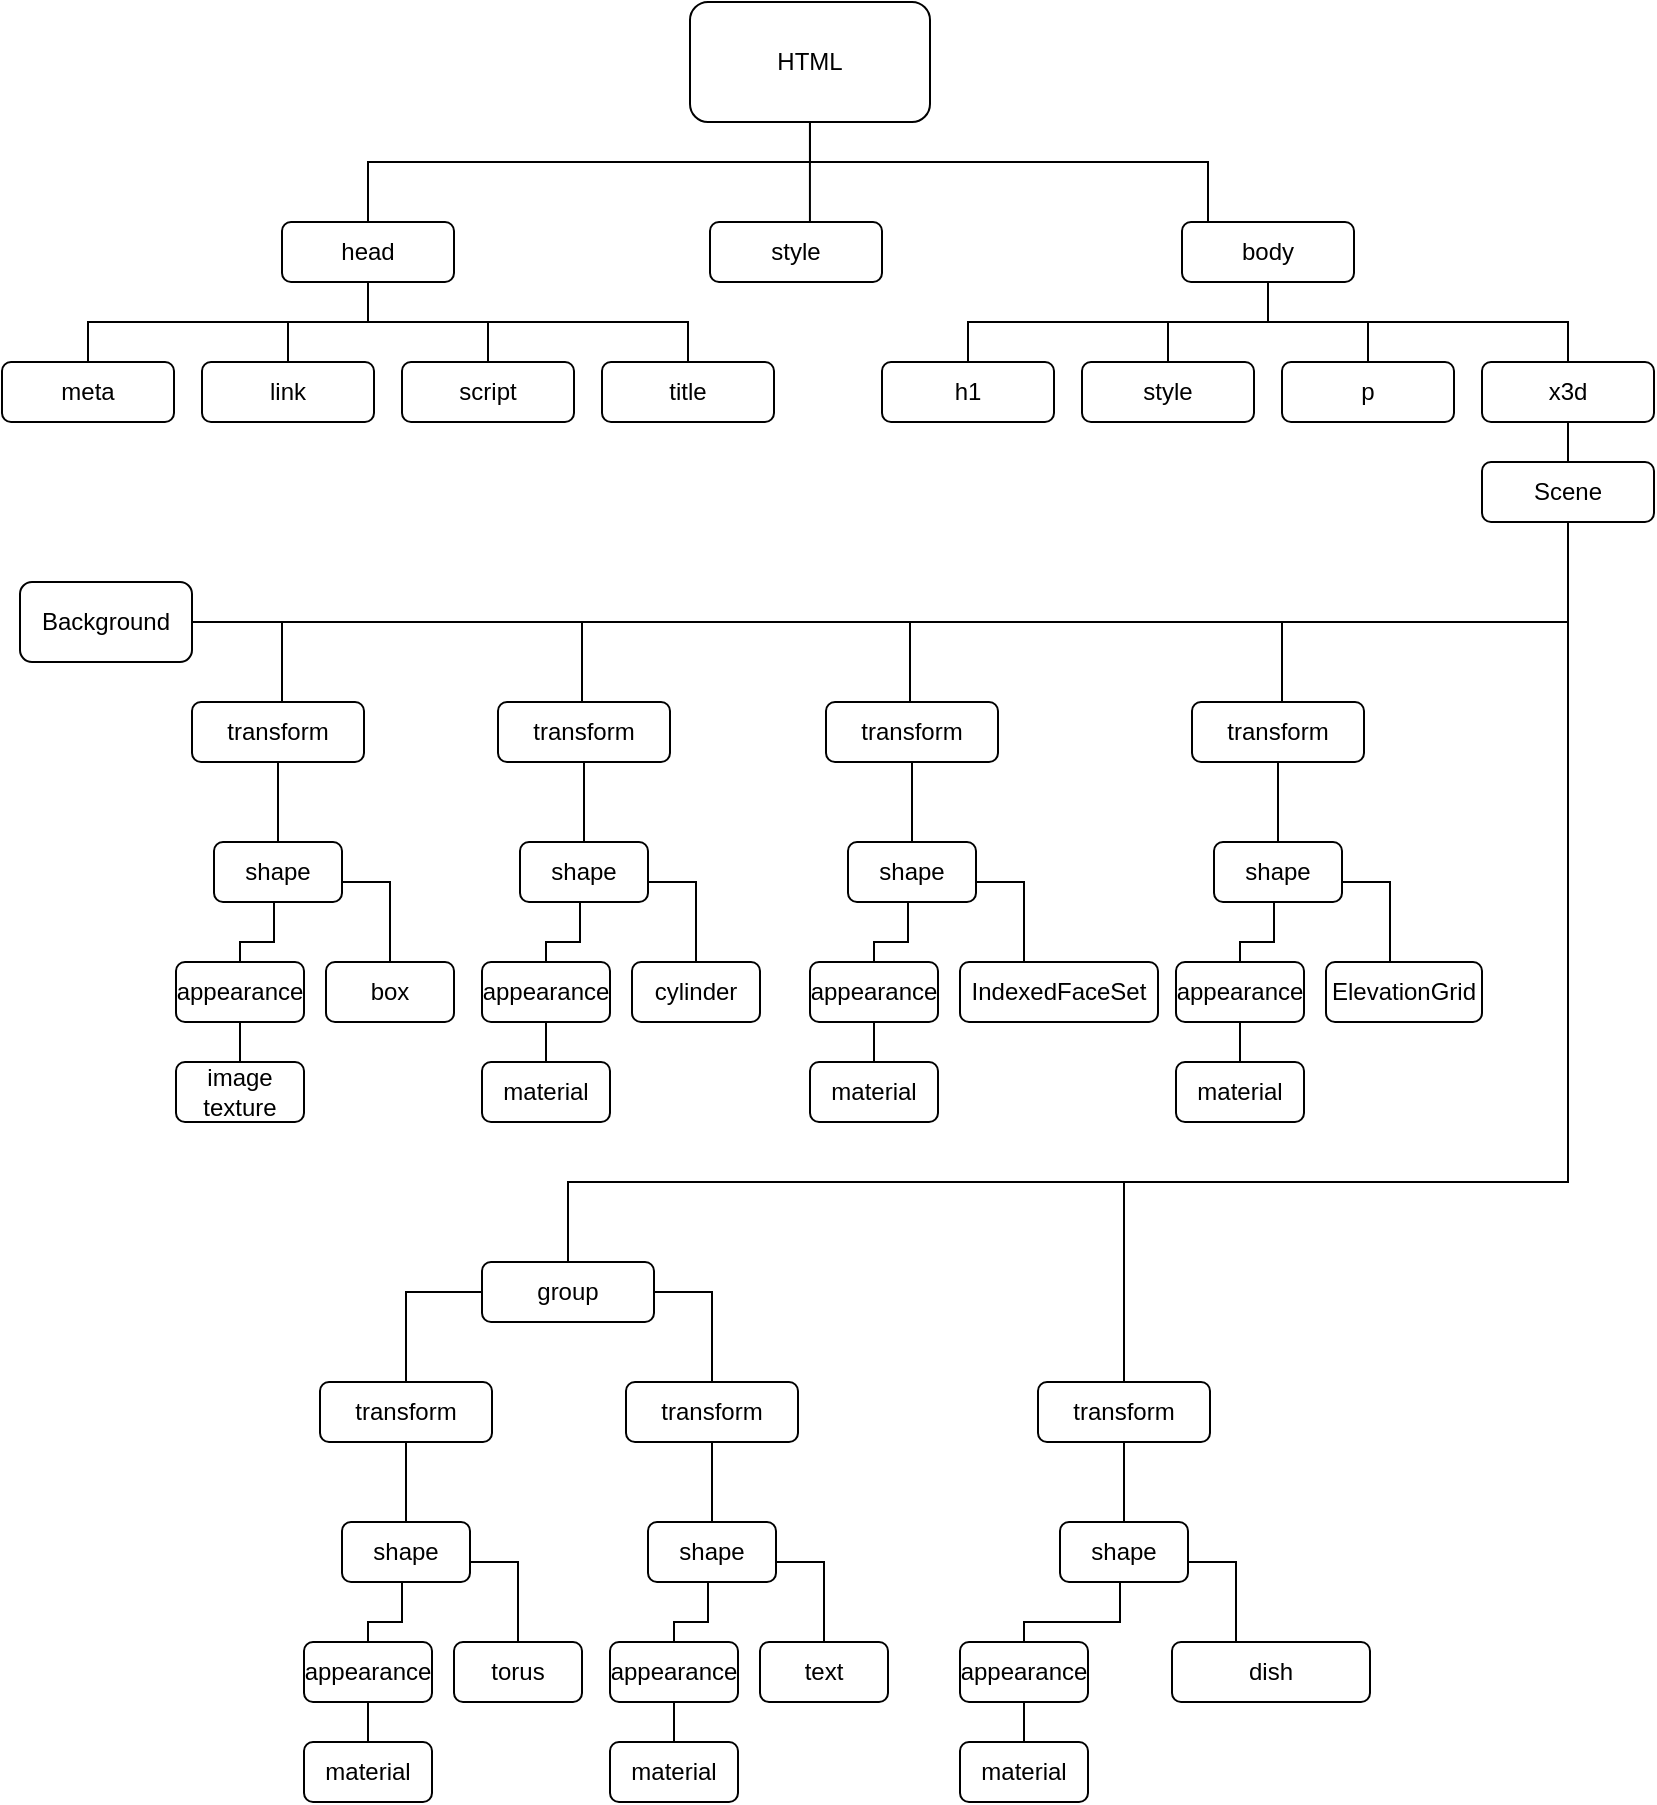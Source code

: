 <mxfile version="21.7.4" type="device">
  <diagram name="Страница — 1" id="6iuGtKcAUv6OEx3ff-Oz">
    <mxGraphModel dx="1055" dy="605" grid="0" gridSize="10" guides="1" tooltips="1" connect="1" arrows="1" fold="1" page="1" pageScale="1" pageWidth="827" pageHeight="1169" math="0" shadow="0">
      <root>
        <mxCell id="0" />
        <mxCell id="1" parent="0" />
        <mxCell id="pSPw-QTGQI8KGN8gAAyq-17" style="edgeStyle=orthogonalEdgeStyle;rounded=0;orthogonalLoop=1;jettySize=auto;html=1;entryX=0.5;entryY=0;entryDx=0;entryDy=0;endArrow=none;endFill=0;" edge="1" parent="1" source="pSPw-QTGQI8KGN8gAAyq-1" target="pSPw-QTGQI8KGN8gAAyq-5">
          <mxGeometry relative="1" as="geometry">
            <Array as="points">
              <mxPoint x="414" y="90" />
              <mxPoint x="193" y="90" />
            </Array>
          </mxGeometry>
        </mxCell>
        <mxCell id="pSPw-QTGQI8KGN8gAAyq-18" style="edgeStyle=orthogonalEdgeStyle;rounded=0;orthogonalLoop=1;jettySize=auto;html=1;entryX=0.581;entryY=0.093;entryDx=0;entryDy=0;entryPerimeter=0;endArrow=none;endFill=0;" edge="1" parent="1" source="pSPw-QTGQI8KGN8gAAyq-1" target="pSPw-QTGQI8KGN8gAAyq-3">
          <mxGeometry relative="1" as="geometry" />
        </mxCell>
        <mxCell id="pSPw-QTGQI8KGN8gAAyq-19" style="edgeStyle=orthogonalEdgeStyle;rounded=0;orthogonalLoop=1;jettySize=auto;html=1;endArrow=none;endFill=0;" edge="1" parent="1" source="pSPw-QTGQI8KGN8gAAyq-1" target="pSPw-QTGQI8KGN8gAAyq-6">
          <mxGeometry relative="1" as="geometry">
            <Array as="points">
              <mxPoint x="414" y="90" />
              <mxPoint x="613" y="90" />
            </Array>
          </mxGeometry>
        </mxCell>
        <mxCell id="pSPw-QTGQI8KGN8gAAyq-1" value="HTML" style="rounded=1;whiteSpace=wrap;html=1;" vertex="1" parent="1">
          <mxGeometry x="354" y="10" width="120" height="60" as="geometry" />
        </mxCell>
        <mxCell id="pSPw-QTGQI8KGN8gAAyq-3" value="style" style="rounded=1;whiteSpace=wrap;html=1;" vertex="1" parent="1">
          <mxGeometry x="364" y="120" width="86" height="30" as="geometry" />
        </mxCell>
        <mxCell id="pSPw-QTGQI8KGN8gAAyq-20" style="edgeStyle=orthogonalEdgeStyle;rounded=0;orthogonalLoop=1;jettySize=auto;html=1;entryX=0.5;entryY=0;entryDx=0;entryDy=0;strokeColor=default;endArrow=none;endFill=0;" edge="1" parent="1" source="pSPw-QTGQI8KGN8gAAyq-5" target="pSPw-QTGQI8KGN8gAAyq-7">
          <mxGeometry relative="1" as="geometry">
            <Array as="points">
              <mxPoint x="193" y="170" />
              <mxPoint x="53" y="170" />
            </Array>
          </mxGeometry>
        </mxCell>
        <mxCell id="pSPw-QTGQI8KGN8gAAyq-21" style="edgeStyle=orthogonalEdgeStyle;rounded=0;orthogonalLoop=1;jettySize=auto;html=1;endArrow=none;endFill=0;entryX=0.5;entryY=0;entryDx=0;entryDy=0;" edge="1" parent="1" source="pSPw-QTGQI8KGN8gAAyq-5" target="pSPw-QTGQI8KGN8gAAyq-8">
          <mxGeometry relative="1" as="geometry" />
        </mxCell>
        <mxCell id="pSPw-QTGQI8KGN8gAAyq-22" style="edgeStyle=orthogonalEdgeStyle;rounded=0;orthogonalLoop=1;jettySize=auto;html=1;entryX=0.5;entryY=0;entryDx=0;entryDy=0;endArrow=none;endFill=0;" edge="1" parent="1" source="pSPw-QTGQI8KGN8gAAyq-5" target="pSPw-QTGQI8KGN8gAAyq-9">
          <mxGeometry relative="1" as="geometry">
            <Array as="points">
              <mxPoint x="193" y="170" />
              <mxPoint x="253" y="170" />
            </Array>
          </mxGeometry>
        </mxCell>
        <mxCell id="pSPw-QTGQI8KGN8gAAyq-24" style="edgeStyle=orthogonalEdgeStyle;rounded=0;orthogonalLoop=1;jettySize=auto;html=1;endArrow=none;endFill=0;" edge="1" parent="1" source="pSPw-QTGQI8KGN8gAAyq-5" target="pSPw-QTGQI8KGN8gAAyq-10">
          <mxGeometry relative="1" as="geometry">
            <Array as="points">
              <mxPoint x="193" y="170" />
              <mxPoint x="353" y="170" />
            </Array>
          </mxGeometry>
        </mxCell>
        <mxCell id="pSPw-QTGQI8KGN8gAAyq-5" value="head" style="rounded=1;whiteSpace=wrap;html=1;" vertex="1" parent="1">
          <mxGeometry x="150" y="120" width="86" height="30" as="geometry" />
        </mxCell>
        <mxCell id="pSPw-QTGQI8KGN8gAAyq-27" style="edgeStyle=orthogonalEdgeStyle;rounded=0;orthogonalLoop=1;jettySize=auto;html=1;entryX=0.5;entryY=0;entryDx=0;entryDy=0;endArrow=none;endFill=0;exitX=0.5;exitY=1;exitDx=0;exitDy=0;" edge="1" parent="1" source="pSPw-QTGQI8KGN8gAAyq-6" target="pSPw-QTGQI8KGN8gAAyq-12">
          <mxGeometry relative="1" as="geometry">
            <Array as="points">
              <mxPoint x="643" y="170" />
              <mxPoint x="493" y="170" />
            </Array>
          </mxGeometry>
        </mxCell>
        <mxCell id="pSPw-QTGQI8KGN8gAAyq-28" style="edgeStyle=orthogonalEdgeStyle;rounded=0;orthogonalLoop=1;jettySize=auto;html=1;entryX=0.5;entryY=0;entryDx=0;entryDy=0;endArrow=none;endFill=0;" edge="1" parent="1" source="pSPw-QTGQI8KGN8gAAyq-6" target="pSPw-QTGQI8KGN8gAAyq-13">
          <mxGeometry relative="1" as="geometry" />
        </mxCell>
        <mxCell id="pSPw-QTGQI8KGN8gAAyq-29" style="edgeStyle=orthogonalEdgeStyle;rounded=0;orthogonalLoop=1;jettySize=auto;html=1;entryX=0.5;entryY=0;entryDx=0;entryDy=0;endArrow=none;endFill=0;exitX=0.5;exitY=1;exitDx=0;exitDy=0;" edge="1" parent="1" source="pSPw-QTGQI8KGN8gAAyq-6" target="pSPw-QTGQI8KGN8gAAyq-15">
          <mxGeometry relative="1" as="geometry">
            <Array as="points">
              <mxPoint x="643" y="170" />
              <mxPoint x="793" y="170" />
            </Array>
          </mxGeometry>
        </mxCell>
        <mxCell id="pSPw-QTGQI8KGN8gAAyq-30" style="edgeStyle=orthogonalEdgeStyle;rounded=0;orthogonalLoop=1;jettySize=auto;html=1;entryX=0.5;entryY=0;entryDx=0;entryDy=0;endArrow=none;endFill=0;" edge="1" parent="1" source="pSPw-QTGQI8KGN8gAAyq-6" target="pSPw-QTGQI8KGN8gAAyq-14">
          <mxGeometry relative="1" as="geometry" />
        </mxCell>
        <mxCell id="pSPw-QTGQI8KGN8gAAyq-6" value="body" style="rounded=1;whiteSpace=wrap;html=1;" vertex="1" parent="1">
          <mxGeometry x="600" y="120" width="86" height="30" as="geometry" />
        </mxCell>
        <mxCell id="pSPw-QTGQI8KGN8gAAyq-7" value="meta" style="rounded=1;whiteSpace=wrap;html=1;" vertex="1" parent="1">
          <mxGeometry x="10" y="190" width="86" height="30" as="geometry" />
        </mxCell>
        <mxCell id="pSPw-QTGQI8KGN8gAAyq-8" value="link" style="rounded=1;whiteSpace=wrap;html=1;" vertex="1" parent="1">
          <mxGeometry x="110" y="190" width="86" height="30" as="geometry" />
        </mxCell>
        <mxCell id="pSPw-QTGQI8KGN8gAAyq-9" value="script" style="rounded=1;whiteSpace=wrap;html=1;" vertex="1" parent="1">
          <mxGeometry x="210" y="190" width="86" height="30" as="geometry" />
        </mxCell>
        <mxCell id="pSPw-QTGQI8KGN8gAAyq-10" value="title" style="rounded=1;whiteSpace=wrap;html=1;" vertex="1" parent="1">
          <mxGeometry x="310" y="190" width="86" height="30" as="geometry" />
        </mxCell>
        <mxCell id="pSPw-QTGQI8KGN8gAAyq-12" value="h1" style="rounded=1;whiteSpace=wrap;html=1;" vertex="1" parent="1">
          <mxGeometry x="450" y="190" width="86" height="30" as="geometry" />
        </mxCell>
        <mxCell id="pSPw-QTGQI8KGN8gAAyq-13" value="style" style="rounded=1;whiteSpace=wrap;html=1;" vertex="1" parent="1">
          <mxGeometry x="550" y="190" width="86" height="30" as="geometry" />
        </mxCell>
        <mxCell id="pSPw-QTGQI8KGN8gAAyq-14" value="p" style="rounded=1;whiteSpace=wrap;html=1;" vertex="1" parent="1">
          <mxGeometry x="650" y="190" width="86" height="30" as="geometry" />
        </mxCell>
        <mxCell id="pSPw-QTGQI8KGN8gAAyq-111" value="" style="edgeStyle=orthogonalEdgeStyle;rounded=0;orthogonalLoop=1;jettySize=auto;html=1;endArrow=none;endFill=0;" edge="1" parent="1" source="pSPw-QTGQI8KGN8gAAyq-15" target="pSPw-QTGQI8KGN8gAAyq-31">
          <mxGeometry relative="1" as="geometry" />
        </mxCell>
        <mxCell id="pSPw-QTGQI8KGN8gAAyq-15" value="x3d" style="rounded=1;whiteSpace=wrap;html=1;" vertex="1" parent="1">
          <mxGeometry x="750" y="190" width="86" height="30" as="geometry" />
        </mxCell>
        <mxCell id="pSPw-QTGQI8KGN8gAAyq-32" style="edgeStyle=orthogonalEdgeStyle;rounded=0;orthogonalLoop=1;jettySize=auto;html=1;endArrow=none;endFill=0;" edge="1" parent="1" source="pSPw-QTGQI8KGN8gAAyq-31">
          <mxGeometry relative="1" as="geometry">
            <mxPoint x="793" y="600" as="targetPoint" />
          </mxGeometry>
        </mxCell>
        <mxCell id="pSPw-QTGQI8KGN8gAAyq-35" style="edgeStyle=orthogonalEdgeStyle;rounded=0;orthogonalLoop=1;jettySize=auto;html=1;entryX=1;entryY=0.5;entryDx=0;entryDy=0;endArrow=none;endFill=0;" edge="1" parent="1" target="pSPw-QTGQI8KGN8gAAyq-34">
          <mxGeometry relative="1" as="geometry">
            <mxPoint x="126.0" y="320" as="targetPoint" />
            <mxPoint x="793" y="280" as="sourcePoint" />
            <Array as="points">
              <mxPoint x="793" y="320" />
            </Array>
          </mxGeometry>
        </mxCell>
        <mxCell id="pSPw-QTGQI8KGN8gAAyq-31" value="Scene" style="rounded=1;whiteSpace=wrap;html=1;" vertex="1" parent="1">
          <mxGeometry x="750" y="240" width="86" height="30" as="geometry" />
        </mxCell>
        <mxCell id="pSPw-QTGQI8KGN8gAAyq-34" value="Background" style="rounded=1;whiteSpace=wrap;html=1;" vertex="1" parent="1">
          <mxGeometry x="19" y="300" width="86" height="40" as="geometry" />
        </mxCell>
        <mxCell id="pSPw-QTGQI8KGN8gAAyq-42" value="transform" style="rounded=1;whiteSpace=wrap;html=1;" vertex="1" parent="1">
          <mxGeometry x="105" y="360" width="86" height="30" as="geometry" />
        </mxCell>
        <mxCell id="pSPw-QTGQI8KGN8gAAyq-91" style="edgeStyle=orthogonalEdgeStyle;rounded=0;orthogonalLoop=1;jettySize=auto;html=1;endArrow=none;endFill=0;" edge="1" parent="1" source="pSPw-QTGQI8KGN8gAAyq-45" target="pSPw-QTGQI8KGN8gAAyq-72">
          <mxGeometry relative="1" as="geometry" />
        </mxCell>
        <mxCell id="pSPw-QTGQI8KGN8gAAyq-45" value="transform" style="rounded=1;whiteSpace=wrap;html=1;" vertex="1" parent="1">
          <mxGeometry x="258" y="360" width="86" height="30" as="geometry" />
        </mxCell>
        <mxCell id="pSPw-QTGQI8KGN8gAAyq-55" style="edgeStyle=orthogonalEdgeStyle;rounded=0;orthogonalLoop=1;jettySize=auto;html=1;endArrow=none;endFill=0;" edge="1" parent="1" source="pSPw-QTGQI8KGN8gAAyq-51" target="pSPw-QTGQI8KGN8gAAyq-42">
          <mxGeometry relative="1" as="geometry" />
        </mxCell>
        <mxCell id="pSPw-QTGQI8KGN8gAAyq-65" style="edgeStyle=orthogonalEdgeStyle;rounded=0;orthogonalLoop=1;jettySize=auto;html=1;exitX=0.5;exitY=1;exitDx=0;exitDy=0;entryX=0.5;entryY=0;entryDx=0;entryDy=0;endArrow=none;endFill=0;" edge="1" parent="1" source="pSPw-QTGQI8KGN8gAAyq-51" target="pSPw-QTGQI8KGN8gAAyq-60">
          <mxGeometry relative="1" as="geometry">
            <Array as="points">
              <mxPoint x="146" y="460" />
              <mxPoint x="146" y="480" />
            </Array>
          </mxGeometry>
        </mxCell>
        <mxCell id="pSPw-QTGQI8KGN8gAAyq-69" style="edgeStyle=orthogonalEdgeStyle;rounded=0;orthogonalLoop=1;jettySize=auto;html=1;entryX=0.5;entryY=0;entryDx=0;entryDy=0;endArrow=none;endFill=0;" edge="1" parent="1" source="pSPw-QTGQI8KGN8gAAyq-51" target="pSPw-QTGQI8KGN8gAAyq-66">
          <mxGeometry relative="1" as="geometry">
            <Array as="points">
              <mxPoint x="204" y="450" />
            </Array>
          </mxGeometry>
        </mxCell>
        <mxCell id="pSPw-QTGQI8KGN8gAAyq-51" value="shape" style="rounded=1;whiteSpace=wrap;html=1;" vertex="1" parent="1">
          <mxGeometry x="116" y="430" width="64" height="30" as="geometry" />
        </mxCell>
        <mxCell id="pSPw-QTGQI8KGN8gAAyq-62" value="" style="edgeStyle=orthogonalEdgeStyle;rounded=0;orthogonalLoop=1;jettySize=auto;html=1;endArrow=none;endFill=0;" edge="1" parent="1" source="pSPw-QTGQI8KGN8gAAyq-60" target="pSPw-QTGQI8KGN8gAAyq-61">
          <mxGeometry relative="1" as="geometry" />
        </mxCell>
        <mxCell id="pSPw-QTGQI8KGN8gAAyq-60" value="appearance" style="rounded=1;whiteSpace=wrap;html=1;" vertex="1" parent="1">
          <mxGeometry x="97" y="490" width="64" height="30" as="geometry" />
        </mxCell>
        <mxCell id="pSPw-QTGQI8KGN8gAAyq-61" value="image&lt;br&gt;texture" style="rounded=1;whiteSpace=wrap;html=1;" vertex="1" parent="1">
          <mxGeometry x="97" y="540" width="64" height="30" as="geometry" />
        </mxCell>
        <mxCell id="pSPw-QTGQI8KGN8gAAyq-66" value="box" style="rounded=1;whiteSpace=wrap;html=1;" vertex="1" parent="1">
          <mxGeometry x="172" y="490" width="64" height="30" as="geometry" />
        </mxCell>
        <mxCell id="pSPw-QTGQI8KGN8gAAyq-70" style="edgeStyle=orthogonalEdgeStyle;rounded=0;orthogonalLoop=1;jettySize=auto;html=1;exitX=0.5;exitY=1;exitDx=0;exitDy=0;entryX=0.5;entryY=0;entryDx=0;entryDy=0;endArrow=none;endFill=0;" edge="1" parent="1" source="pSPw-QTGQI8KGN8gAAyq-72" target="pSPw-QTGQI8KGN8gAAyq-74">
          <mxGeometry relative="1" as="geometry">
            <Array as="points">
              <mxPoint x="299" y="460" />
              <mxPoint x="299" y="480" />
            </Array>
          </mxGeometry>
        </mxCell>
        <mxCell id="pSPw-QTGQI8KGN8gAAyq-71" style="edgeStyle=orthogonalEdgeStyle;rounded=0;orthogonalLoop=1;jettySize=auto;html=1;entryX=0.5;entryY=0;entryDx=0;entryDy=0;endArrow=none;endFill=0;" edge="1" parent="1" source="pSPw-QTGQI8KGN8gAAyq-72" target="pSPw-QTGQI8KGN8gAAyq-76">
          <mxGeometry relative="1" as="geometry">
            <Array as="points">
              <mxPoint x="357" y="450" />
            </Array>
          </mxGeometry>
        </mxCell>
        <mxCell id="pSPw-QTGQI8KGN8gAAyq-72" value="shape" style="rounded=1;whiteSpace=wrap;html=1;" vertex="1" parent="1">
          <mxGeometry x="269" y="430" width="64" height="30" as="geometry" />
        </mxCell>
        <mxCell id="pSPw-QTGQI8KGN8gAAyq-73" value="" style="edgeStyle=orthogonalEdgeStyle;rounded=0;orthogonalLoop=1;jettySize=auto;html=1;endArrow=none;endFill=0;" edge="1" parent="1" source="pSPw-QTGQI8KGN8gAAyq-74" target="pSPw-QTGQI8KGN8gAAyq-75">
          <mxGeometry relative="1" as="geometry" />
        </mxCell>
        <mxCell id="pSPw-QTGQI8KGN8gAAyq-74" value="appearance" style="rounded=1;whiteSpace=wrap;html=1;" vertex="1" parent="1">
          <mxGeometry x="250" y="490" width="64" height="30" as="geometry" />
        </mxCell>
        <mxCell id="pSPw-QTGQI8KGN8gAAyq-75" value="material" style="rounded=1;whiteSpace=wrap;html=1;" vertex="1" parent="1">
          <mxGeometry x="250" y="540" width="64" height="30" as="geometry" />
        </mxCell>
        <mxCell id="pSPw-QTGQI8KGN8gAAyq-76" value="cylinder" style="rounded=1;whiteSpace=wrap;html=1;" vertex="1" parent="1">
          <mxGeometry x="325" y="490" width="64" height="30" as="geometry" />
        </mxCell>
        <mxCell id="pSPw-QTGQI8KGN8gAAyq-84" style="edgeStyle=orthogonalEdgeStyle;rounded=0;orthogonalLoop=1;jettySize=auto;html=1;exitX=0.5;exitY=1;exitDx=0;exitDy=0;entryX=0.5;entryY=0;entryDx=0;entryDy=0;endArrow=none;endFill=0;" edge="1" parent="1" source="pSPw-QTGQI8KGN8gAAyq-86" target="pSPw-QTGQI8KGN8gAAyq-88">
          <mxGeometry relative="1" as="geometry">
            <Array as="points">
              <mxPoint x="646" y="460" />
              <mxPoint x="646" y="480" />
            </Array>
          </mxGeometry>
        </mxCell>
        <mxCell id="pSPw-QTGQI8KGN8gAAyq-85" style="edgeStyle=orthogonalEdgeStyle;rounded=0;orthogonalLoop=1;jettySize=auto;html=1;entryX=0.5;entryY=0;entryDx=0;entryDy=0;endArrow=none;endFill=0;" edge="1" parent="1" source="pSPw-QTGQI8KGN8gAAyq-86" target="pSPw-QTGQI8KGN8gAAyq-90">
          <mxGeometry relative="1" as="geometry">
            <Array as="points">
              <mxPoint x="704" y="450" />
            </Array>
          </mxGeometry>
        </mxCell>
        <mxCell id="pSPw-QTGQI8KGN8gAAyq-86" value="shape" style="rounded=1;whiteSpace=wrap;html=1;" vertex="1" parent="1">
          <mxGeometry x="616" y="430" width="64" height="30" as="geometry" />
        </mxCell>
        <mxCell id="pSPw-QTGQI8KGN8gAAyq-87" value="" style="edgeStyle=orthogonalEdgeStyle;rounded=0;orthogonalLoop=1;jettySize=auto;html=1;endArrow=none;endFill=0;" edge="1" parent="1" source="pSPw-QTGQI8KGN8gAAyq-88" target="pSPw-QTGQI8KGN8gAAyq-89">
          <mxGeometry relative="1" as="geometry" />
        </mxCell>
        <mxCell id="pSPw-QTGQI8KGN8gAAyq-88" value="appearance" style="rounded=1;whiteSpace=wrap;html=1;" vertex="1" parent="1">
          <mxGeometry x="597" y="490" width="64" height="30" as="geometry" />
        </mxCell>
        <mxCell id="pSPw-QTGQI8KGN8gAAyq-89" value="material" style="rounded=1;whiteSpace=wrap;html=1;" vertex="1" parent="1">
          <mxGeometry x="597" y="540" width="64" height="30" as="geometry" />
        </mxCell>
        <mxCell id="pSPw-QTGQI8KGN8gAAyq-90" value="ElevationGrid" style="rounded=1;whiteSpace=wrap;html=1;" vertex="1" parent="1">
          <mxGeometry x="672" y="490" width="78" height="30" as="geometry" />
        </mxCell>
        <mxCell id="pSPw-QTGQI8KGN8gAAyq-94" style="edgeStyle=orthogonalEdgeStyle;rounded=0;orthogonalLoop=1;jettySize=auto;html=1;endArrow=none;endFill=0;" edge="1" parent="1">
          <mxGeometry relative="1" as="geometry">
            <mxPoint x="302" y="320" as="targetPoint" />
            <mxPoint x="300" y="360" as="sourcePoint" />
            <Array as="points">
              <mxPoint x="300" y="320" />
            </Array>
          </mxGeometry>
        </mxCell>
        <mxCell id="pSPw-QTGQI8KGN8gAAyq-96" style="edgeStyle=orthogonalEdgeStyle;rounded=0;orthogonalLoop=1;jettySize=auto;html=1;endArrow=none;endFill=0;" edge="1" parent="1">
          <mxGeometry relative="1" as="geometry">
            <mxPoint x="152" y="320" as="targetPoint" />
            <mxPoint x="150" y="360" as="sourcePoint" />
            <Array as="points">
              <mxPoint x="150" y="320" />
            </Array>
          </mxGeometry>
        </mxCell>
        <mxCell id="pSPw-QTGQI8KGN8gAAyq-108" style="edgeStyle=orthogonalEdgeStyle;rounded=0;orthogonalLoop=1;jettySize=auto;html=1;entryX=0.5;entryY=0;entryDx=0;entryDy=0;endArrow=none;endFill=0;" edge="1" parent="1" source="pSPw-QTGQI8KGN8gAAyq-97" target="pSPw-QTGQI8KGN8gAAyq-100">
          <mxGeometry relative="1" as="geometry" />
        </mxCell>
        <mxCell id="pSPw-QTGQI8KGN8gAAyq-97" value="transform" style="rounded=1;whiteSpace=wrap;html=1;" vertex="1" parent="1">
          <mxGeometry x="422" y="360" width="86" height="30" as="geometry" />
        </mxCell>
        <mxCell id="pSPw-QTGQI8KGN8gAAyq-98" style="edgeStyle=orthogonalEdgeStyle;rounded=0;orthogonalLoop=1;jettySize=auto;html=1;exitX=0.5;exitY=1;exitDx=0;exitDy=0;entryX=0.5;entryY=0;entryDx=0;entryDy=0;endArrow=none;endFill=0;" edge="1" parent="1" source="pSPw-QTGQI8KGN8gAAyq-100" target="pSPw-QTGQI8KGN8gAAyq-102">
          <mxGeometry relative="1" as="geometry">
            <Array as="points">
              <mxPoint x="463" y="460" />
              <mxPoint x="463" y="480" />
            </Array>
          </mxGeometry>
        </mxCell>
        <mxCell id="pSPw-QTGQI8KGN8gAAyq-99" style="edgeStyle=orthogonalEdgeStyle;rounded=0;orthogonalLoop=1;jettySize=auto;html=1;entryX=0.5;entryY=0;entryDx=0;entryDy=0;endArrow=none;endFill=0;" edge="1" parent="1" source="pSPw-QTGQI8KGN8gAAyq-100" target="pSPw-QTGQI8KGN8gAAyq-104">
          <mxGeometry relative="1" as="geometry">
            <Array as="points">
              <mxPoint x="521" y="450" />
            </Array>
          </mxGeometry>
        </mxCell>
        <mxCell id="pSPw-QTGQI8KGN8gAAyq-100" value="shape" style="rounded=1;whiteSpace=wrap;html=1;" vertex="1" parent="1">
          <mxGeometry x="433" y="430" width="64" height="30" as="geometry" />
        </mxCell>
        <mxCell id="pSPw-QTGQI8KGN8gAAyq-101" value="" style="edgeStyle=orthogonalEdgeStyle;rounded=0;orthogonalLoop=1;jettySize=auto;html=1;endArrow=none;endFill=0;" edge="1" parent="1" source="pSPw-QTGQI8KGN8gAAyq-102" target="pSPw-QTGQI8KGN8gAAyq-103">
          <mxGeometry relative="1" as="geometry" />
        </mxCell>
        <mxCell id="pSPw-QTGQI8KGN8gAAyq-102" value="appearance" style="rounded=1;whiteSpace=wrap;html=1;" vertex="1" parent="1">
          <mxGeometry x="414" y="490" width="64" height="30" as="geometry" />
        </mxCell>
        <mxCell id="pSPw-QTGQI8KGN8gAAyq-103" value="material" style="rounded=1;whiteSpace=wrap;html=1;" vertex="1" parent="1">
          <mxGeometry x="414" y="540" width="64" height="30" as="geometry" />
        </mxCell>
        <mxCell id="pSPw-QTGQI8KGN8gAAyq-104" value="IndexedFaceSet" style="rounded=1;whiteSpace=wrap;html=1;" vertex="1" parent="1">
          <mxGeometry x="489" y="490" width="99" height="30" as="geometry" />
        </mxCell>
        <mxCell id="pSPw-QTGQI8KGN8gAAyq-109" style="edgeStyle=orthogonalEdgeStyle;rounded=0;orthogonalLoop=1;jettySize=auto;html=1;entryX=0.5;entryY=0;entryDx=0;entryDy=0;endArrow=none;endFill=0;" edge="1" parent="1" source="pSPw-QTGQI8KGN8gAAyq-105" target="pSPw-QTGQI8KGN8gAAyq-86">
          <mxGeometry relative="1" as="geometry" />
        </mxCell>
        <mxCell id="pSPw-QTGQI8KGN8gAAyq-105" value="transform" style="rounded=1;whiteSpace=wrap;html=1;" vertex="1" parent="1">
          <mxGeometry x="605" y="360" width="86" height="30" as="geometry" />
        </mxCell>
        <mxCell id="pSPw-QTGQI8KGN8gAAyq-106" style="edgeStyle=orthogonalEdgeStyle;rounded=0;orthogonalLoop=1;jettySize=auto;html=1;endArrow=none;endFill=0;" edge="1" parent="1">
          <mxGeometry relative="1" as="geometry">
            <mxPoint x="466" y="320" as="targetPoint" />
            <mxPoint x="464" y="360" as="sourcePoint" />
            <Array as="points">
              <mxPoint x="464" y="320" />
            </Array>
          </mxGeometry>
        </mxCell>
        <mxCell id="pSPw-QTGQI8KGN8gAAyq-107" style="edgeStyle=orthogonalEdgeStyle;rounded=0;orthogonalLoop=1;jettySize=auto;html=1;endArrow=none;endFill=0;" edge="1" parent="1">
          <mxGeometry relative="1" as="geometry">
            <mxPoint x="652" y="320" as="targetPoint" />
            <mxPoint x="650" y="360" as="sourcePoint" />
            <Array as="points">
              <mxPoint x="650" y="320" />
            </Array>
          </mxGeometry>
        </mxCell>
        <mxCell id="pSPw-QTGQI8KGN8gAAyq-112" style="edgeStyle=orthogonalEdgeStyle;rounded=0;orthogonalLoop=1;jettySize=auto;html=1;entryX=0.5;entryY=0;entryDx=0;entryDy=0;endArrow=none;endFill=0;" edge="1" parent="1" target="pSPw-QTGQI8KGN8gAAyq-131">
          <mxGeometry relative="1" as="geometry">
            <mxPoint x="105" y="600" as="targetPoint" />
            <mxPoint x="793" y="560" as="sourcePoint" />
            <Array as="points">
              <mxPoint x="793" y="600" />
              <mxPoint x="293" y="600" />
            </Array>
          </mxGeometry>
        </mxCell>
        <mxCell id="pSPw-QTGQI8KGN8gAAyq-113" value="transform" style="rounded=1;whiteSpace=wrap;html=1;" vertex="1" parent="1">
          <mxGeometry x="169" y="700" width="86" height="30" as="geometry" />
        </mxCell>
        <mxCell id="pSPw-QTGQI8KGN8gAAyq-114" style="edgeStyle=orthogonalEdgeStyle;rounded=0;orthogonalLoop=1;jettySize=auto;html=1;endArrow=none;endFill=0;" edge="1" parent="1" source="pSPw-QTGQI8KGN8gAAyq-115" target="pSPw-QTGQI8KGN8gAAyq-126">
          <mxGeometry relative="1" as="geometry" />
        </mxCell>
        <mxCell id="pSPw-QTGQI8KGN8gAAyq-115" value="transform" style="rounded=1;whiteSpace=wrap;html=1;" vertex="1" parent="1">
          <mxGeometry x="322" y="700" width="86" height="30" as="geometry" />
        </mxCell>
        <mxCell id="pSPw-QTGQI8KGN8gAAyq-116" style="edgeStyle=orthogonalEdgeStyle;rounded=0;orthogonalLoop=1;jettySize=auto;html=1;endArrow=none;endFill=0;" edge="1" parent="1" source="pSPw-QTGQI8KGN8gAAyq-119" target="pSPw-QTGQI8KGN8gAAyq-113">
          <mxGeometry relative="1" as="geometry" />
        </mxCell>
        <mxCell id="pSPw-QTGQI8KGN8gAAyq-117" style="edgeStyle=orthogonalEdgeStyle;rounded=0;orthogonalLoop=1;jettySize=auto;html=1;exitX=0.5;exitY=1;exitDx=0;exitDy=0;entryX=0.5;entryY=0;entryDx=0;entryDy=0;endArrow=none;endFill=0;" edge="1" parent="1" source="pSPw-QTGQI8KGN8gAAyq-119" target="pSPw-QTGQI8KGN8gAAyq-121">
          <mxGeometry relative="1" as="geometry">
            <Array as="points">
              <mxPoint x="210" y="800" />
              <mxPoint x="210" y="820" />
            </Array>
          </mxGeometry>
        </mxCell>
        <mxCell id="pSPw-QTGQI8KGN8gAAyq-118" style="edgeStyle=orthogonalEdgeStyle;rounded=0;orthogonalLoop=1;jettySize=auto;html=1;entryX=0.5;entryY=0;entryDx=0;entryDy=0;endArrow=none;endFill=0;" edge="1" parent="1" source="pSPw-QTGQI8KGN8gAAyq-119" target="pSPw-QTGQI8KGN8gAAyq-123">
          <mxGeometry relative="1" as="geometry">
            <Array as="points">
              <mxPoint x="268" y="790" />
            </Array>
          </mxGeometry>
        </mxCell>
        <mxCell id="pSPw-QTGQI8KGN8gAAyq-119" value="shape" style="rounded=1;whiteSpace=wrap;html=1;" vertex="1" parent="1">
          <mxGeometry x="180" y="770" width="64" height="30" as="geometry" />
        </mxCell>
        <mxCell id="pSPw-QTGQI8KGN8gAAyq-120" value="" style="edgeStyle=orthogonalEdgeStyle;rounded=0;orthogonalLoop=1;jettySize=auto;html=1;endArrow=none;endFill=0;" edge="1" parent="1" source="pSPw-QTGQI8KGN8gAAyq-121" target="pSPw-QTGQI8KGN8gAAyq-122">
          <mxGeometry relative="1" as="geometry" />
        </mxCell>
        <mxCell id="pSPw-QTGQI8KGN8gAAyq-121" value="appearance" style="rounded=1;whiteSpace=wrap;html=1;" vertex="1" parent="1">
          <mxGeometry x="161" y="830" width="64" height="30" as="geometry" />
        </mxCell>
        <mxCell id="pSPw-QTGQI8KGN8gAAyq-122" value="material" style="rounded=1;whiteSpace=wrap;html=1;" vertex="1" parent="1">
          <mxGeometry x="161" y="880" width="64" height="30" as="geometry" />
        </mxCell>
        <mxCell id="pSPw-QTGQI8KGN8gAAyq-123" value="torus" style="rounded=1;whiteSpace=wrap;html=1;" vertex="1" parent="1">
          <mxGeometry x="236" y="830" width="64" height="30" as="geometry" />
        </mxCell>
        <mxCell id="pSPw-QTGQI8KGN8gAAyq-124" style="edgeStyle=orthogonalEdgeStyle;rounded=0;orthogonalLoop=1;jettySize=auto;html=1;exitX=0.5;exitY=1;exitDx=0;exitDy=0;entryX=0.5;entryY=0;entryDx=0;entryDy=0;endArrow=none;endFill=0;" edge="1" parent="1" source="pSPw-QTGQI8KGN8gAAyq-126" target="pSPw-QTGQI8KGN8gAAyq-128">
          <mxGeometry relative="1" as="geometry">
            <Array as="points">
              <mxPoint x="363" y="800" />
              <mxPoint x="363" y="820" />
            </Array>
          </mxGeometry>
        </mxCell>
        <mxCell id="pSPw-QTGQI8KGN8gAAyq-125" style="edgeStyle=orthogonalEdgeStyle;rounded=0;orthogonalLoop=1;jettySize=auto;html=1;entryX=0.5;entryY=0;entryDx=0;entryDy=0;endArrow=none;endFill=0;" edge="1" parent="1" source="pSPw-QTGQI8KGN8gAAyq-126" target="pSPw-QTGQI8KGN8gAAyq-130">
          <mxGeometry relative="1" as="geometry">
            <Array as="points">
              <mxPoint x="421" y="790" />
            </Array>
          </mxGeometry>
        </mxCell>
        <mxCell id="pSPw-QTGQI8KGN8gAAyq-126" value="shape" style="rounded=1;whiteSpace=wrap;html=1;" vertex="1" parent="1">
          <mxGeometry x="333" y="770" width="64" height="30" as="geometry" />
        </mxCell>
        <mxCell id="pSPw-QTGQI8KGN8gAAyq-127" value="" style="edgeStyle=orthogonalEdgeStyle;rounded=0;orthogonalLoop=1;jettySize=auto;html=1;endArrow=none;endFill=0;" edge="1" parent="1" source="pSPw-QTGQI8KGN8gAAyq-128" target="pSPw-QTGQI8KGN8gAAyq-129">
          <mxGeometry relative="1" as="geometry" />
        </mxCell>
        <mxCell id="pSPw-QTGQI8KGN8gAAyq-128" value="appearance" style="rounded=1;whiteSpace=wrap;html=1;" vertex="1" parent="1">
          <mxGeometry x="314" y="830" width="64" height="30" as="geometry" />
        </mxCell>
        <mxCell id="pSPw-QTGQI8KGN8gAAyq-129" value="material" style="rounded=1;whiteSpace=wrap;html=1;" vertex="1" parent="1">
          <mxGeometry x="314" y="880" width="64" height="30" as="geometry" />
        </mxCell>
        <mxCell id="pSPw-QTGQI8KGN8gAAyq-130" value="text" style="rounded=1;whiteSpace=wrap;html=1;" vertex="1" parent="1">
          <mxGeometry x="389" y="830" width="64" height="30" as="geometry" />
        </mxCell>
        <mxCell id="pSPw-QTGQI8KGN8gAAyq-142" style="edgeStyle=orthogonalEdgeStyle;rounded=0;orthogonalLoop=1;jettySize=auto;html=1;entryX=0.5;entryY=0;entryDx=0;entryDy=0;endArrow=none;endFill=0;" edge="1" parent="1" source="pSPw-QTGQI8KGN8gAAyq-131" target="pSPw-QTGQI8KGN8gAAyq-115">
          <mxGeometry relative="1" as="geometry">
            <Array as="points">
              <mxPoint x="365" y="655" />
            </Array>
          </mxGeometry>
        </mxCell>
        <mxCell id="pSPw-QTGQI8KGN8gAAyq-143" style="edgeStyle=orthogonalEdgeStyle;rounded=0;orthogonalLoop=1;jettySize=auto;html=1;entryX=0.5;entryY=0;entryDx=0;entryDy=0;endArrow=none;endFill=0;" edge="1" parent="1" source="pSPw-QTGQI8KGN8gAAyq-131" target="pSPw-QTGQI8KGN8gAAyq-113">
          <mxGeometry relative="1" as="geometry">
            <Array as="points">
              <mxPoint x="212" y="655" />
            </Array>
          </mxGeometry>
        </mxCell>
        <mxCell id="pSPw-QTGQI8KGN8gAAyq-131" value="group" style="rounded=1;whiteSpace=wrap;html=1;" vertex="1" parent="1">
          <mxGeometry x="250" y="640" width="86" height="30" as="geometry" />
        </mxCell>
        <mxCell id="pSPw-QTGQI8KGN8gAAyq-133" style="edgeStyle=orthogonalEdgeStyle;rounded=0;orthogonalLoop=1;jettySize=auto;html=1;entryX=0.5;entryY=0;entryDx=0;entryDy=0;endArrow=none;endFill=0;" edge="1" parent="1" source="pSPw-QTGQI8KGN8gAAyq-134" target="pSPw-QTGQI8KGN8gAAyq-137">
          <mxGeometry relative="1" as="geometry" />
        </mxCell>
        <mxCell id="pSPw-QTGQI8KGN8gAAyq-144" style="edgeStyle=orthogonalEdgeStyle;rounded=0;orthogonalLoop=1;jettySize=auto;html=1;endArrow=none;endFill=0;" edge="1" parent="1" source="pSPw-QTGQI8KGN8gAAyq-134">
          <mxGeometry relative="1" as="geometry">
            <mxPoint x="571" y="600" as="targetPoint" />
          </mxGeometry>
        </mxCell>
        <mxCell id="pSPw-QTGQI8KGN8gAAyq-134" value="transform" style="rounded=1;whiteSpace=wrap;html=1;" vertex="1" parent="1">
          <mxGeometry x="528" y="700" width="86" height="30" as="geometry" />
        </mxCell>
        <mxCell id="pSPw-QTGQI8KGN8gAAyq-135" style="edgeStyle=orthogonalEdgeStyle;rounded=0;orthogonalLoop=1;jettySize=auto;html=1;exitX=0.5;exitY=1;exitDx=0;exitDy=0;entryX=0.5;entryY=0;entryDx=0;entryDy=0;endArrow=none;endFill=0;" edge="1" parent="1" source="pSPw-QTGQI8KGN8gAAyq-137" target="pSPw-QTGQI8KGN8gAAyq-139">
          <mxGeometry relative="1" as="geometry">
            <Array as="points">
              <mxPoint x="569" y="800" />
              <mxPoint x="569" y="820" />
            </Array>
          </mxGeometry>
        </mxCell>
        <mxCell id="pSPw-QTGQI8KGN8gAAyq-136" style="edgeStyle=orthogonalEdgeStyle;rounded=0;orthogonalLoop=1;jettySize=auto;html=1;entryX=0.5;entryY=0;entryDx=0;entryDy=0;endArrow=none;endFill=0;" edge="1" parent="1" source="pSPw-QTGQI8KGN8gAAyq-137" target="pSPw-QTGQI8KGN8gAAyq-141">
          <mxGeometry relative="1" as="geometry">
            <Array as="points">
              <mxPoint x="627" y="790" />
            </Array>
          </mxGeometry>
        </mxCell>
        <mxCell id="pSPw-QTGQI8KGN8gAAyq-137" value="shape" style="rounded=1;whiteSpace=wrap;html=1;" vertex="1" parent="1">
          <mxGeometry x="539" y="770" width="64" height="30" as="geometry" />
        </mxCell>
        <mxCell id="pSPw-QTGQI8KGN8gAAyq-138" value="" style="edgeStyle=orthogonalEdgeStyle;rounded=0;orthogonalLoop=1;jettySize=auto;html=1;endArrow=none;endFill=0;" edge="1" parent="1" source="pSPw-QTGQI8KGN8gAAyq-139" target="pSPw-QTGQI8KGN8gAAyq-140">
          <mxGeometry relative="1" as="geometry" />
        </mxCell>
        <mxCell id="pSPw-QTGQI8KGN8gAAyq-139" value="appearance" style="rounded=1;whiteSpace=wrap;html=1;" vertex="1" parent="1">
          <mxGeometry x="489" y="830" width="64" height="30" as="geometry" />
        </mxCell>
        <mxCell id="pSPw-QTGQI8KGN8gAAyq-140" value="material" style="rounded=1;whiteSpace=wrap;html=1;" vertex="1" parent="1">
          <mxGeometry x="489" y="880" width="64" height="30" as="geometry" />
        </mxCell>
        <mxCell id="pSPw-QTGQI8KGN8gAAyq-141" value="dish" style="rounded=1;whiteSpace=wrap;html=1;" vertex="1" parent="1">
          <mxGeometry x="595" y="830" width="99" height="30" as="geometry" />
        </mxCell>
      </root>
    </mxGraphModel>
  </diagram>
</mxfile>
